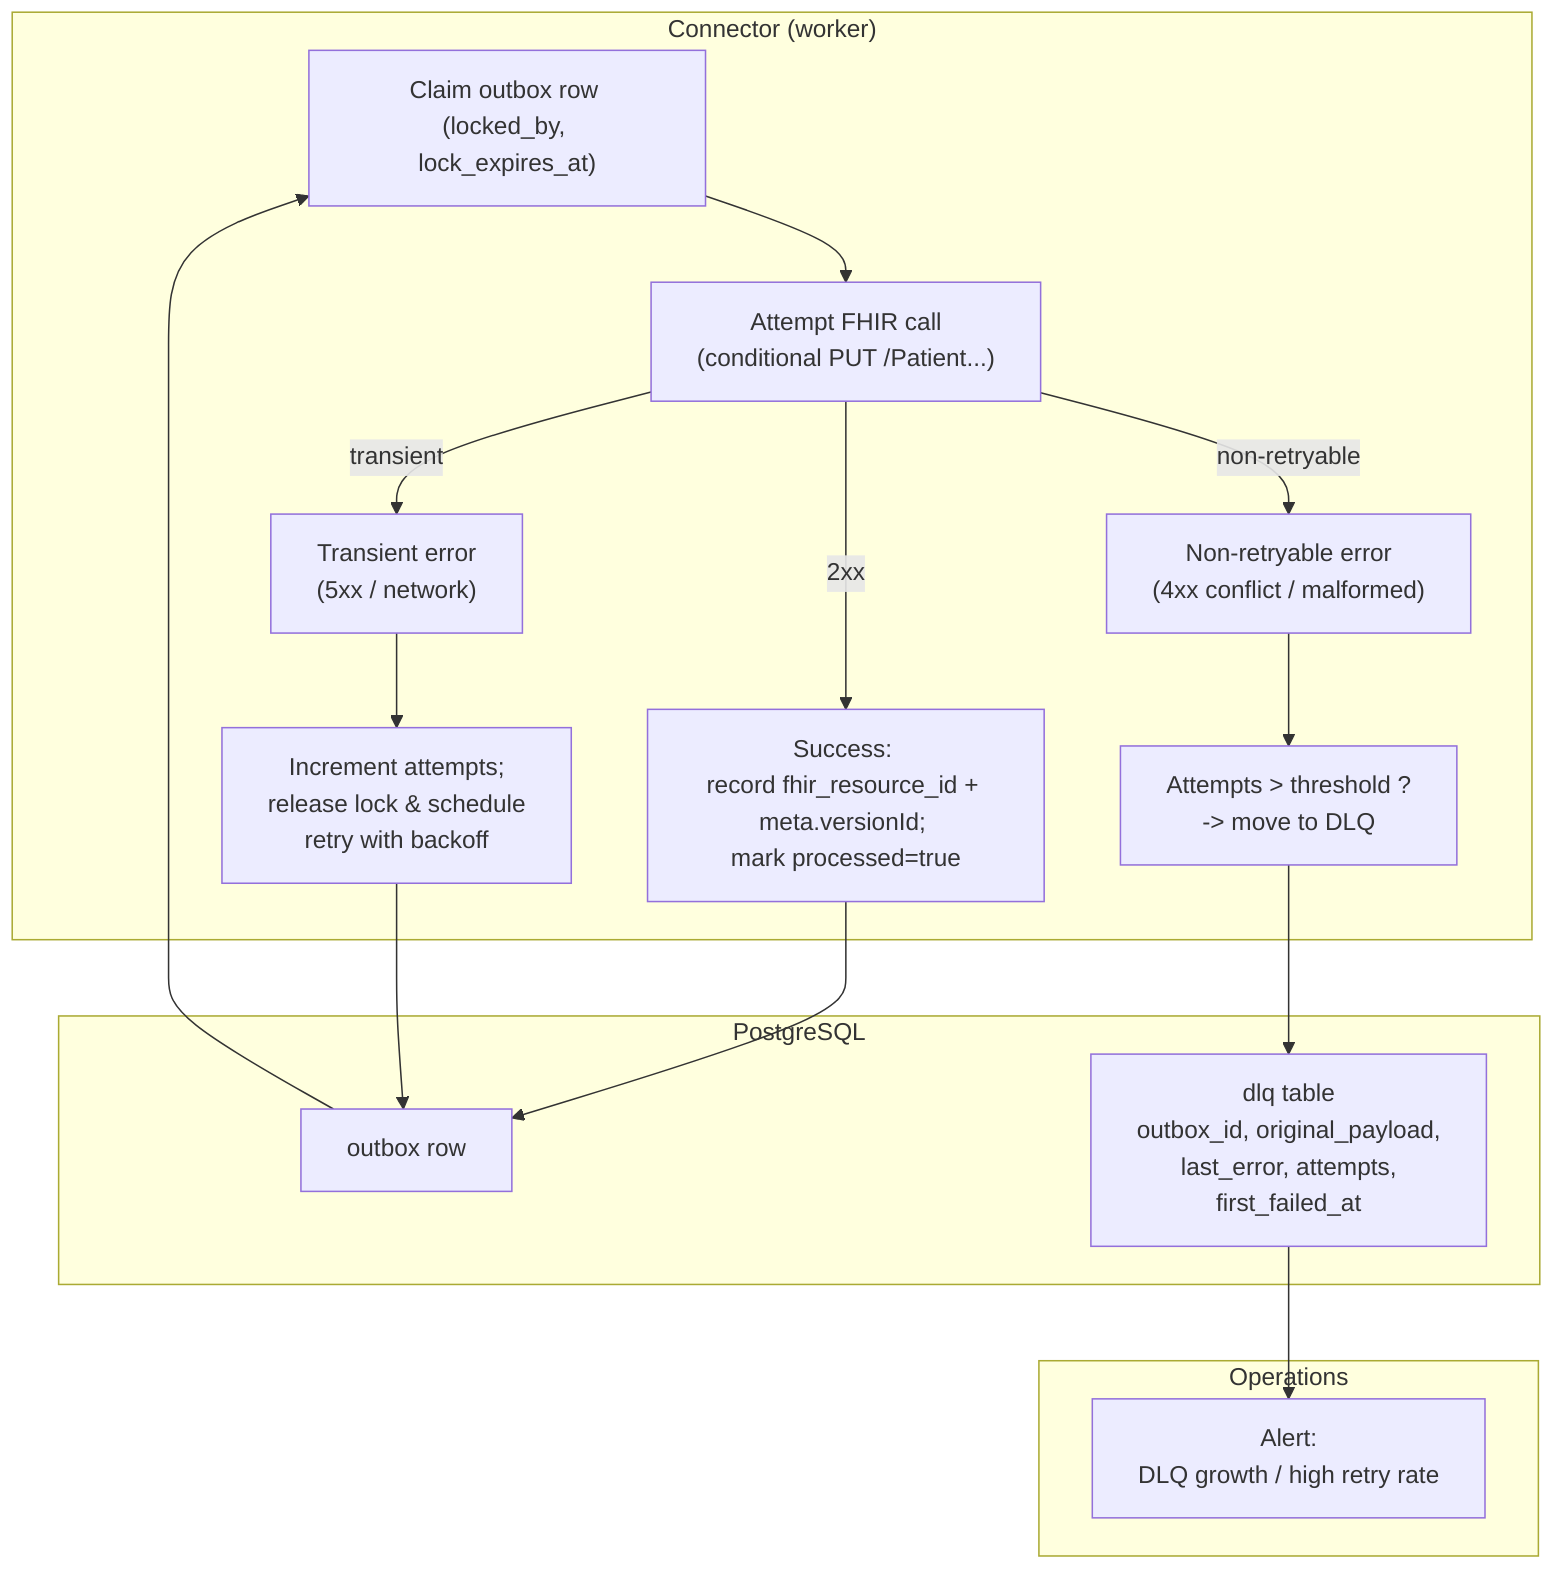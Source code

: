 flowchart TB
  subgraph Connector["Connector (worker)"]
    direction TB
    1["Claim outbox row <br>(locked_by, lock_expires_at)"]
    2["Attempt FHIR call<br>(conditional PUT /Patient...)"]
    3a[Success: <br>record fhir_resource_id + meta.versionId; <br>mark processed=true]
    3b["Transient error <br>(5xx / network)"]
    3c["Non-retryable error <br>(4xx conflict / malformed)"]
    4[Increment attempts; <br>release lock & schedule <br>retry with backoff]
    5[Attempts > threshold ? <br>-> move to DLQ]
  end

  subgraph DB["PostgreSQL"]
    direction TB
    OUT[outbox row]
    DLQ[dlq table<br/>outbox_id, original_payload, <br>last_error, attempts, <br>first_failed_at]
  end

  subgraph Ops["Operations"]
    direction TB
    ALERT[Alert: <br>DLQ growth / high retry rate]
  end

  OUT --> 1 --> 2
  2 -- 2xx --> 3a --> OUT
  2 -- transient --> 3b --> 4 --> OUT
  2 -- non-retryable --> 3c --> 5 --> DLQ
  DLQ --> ALERT
